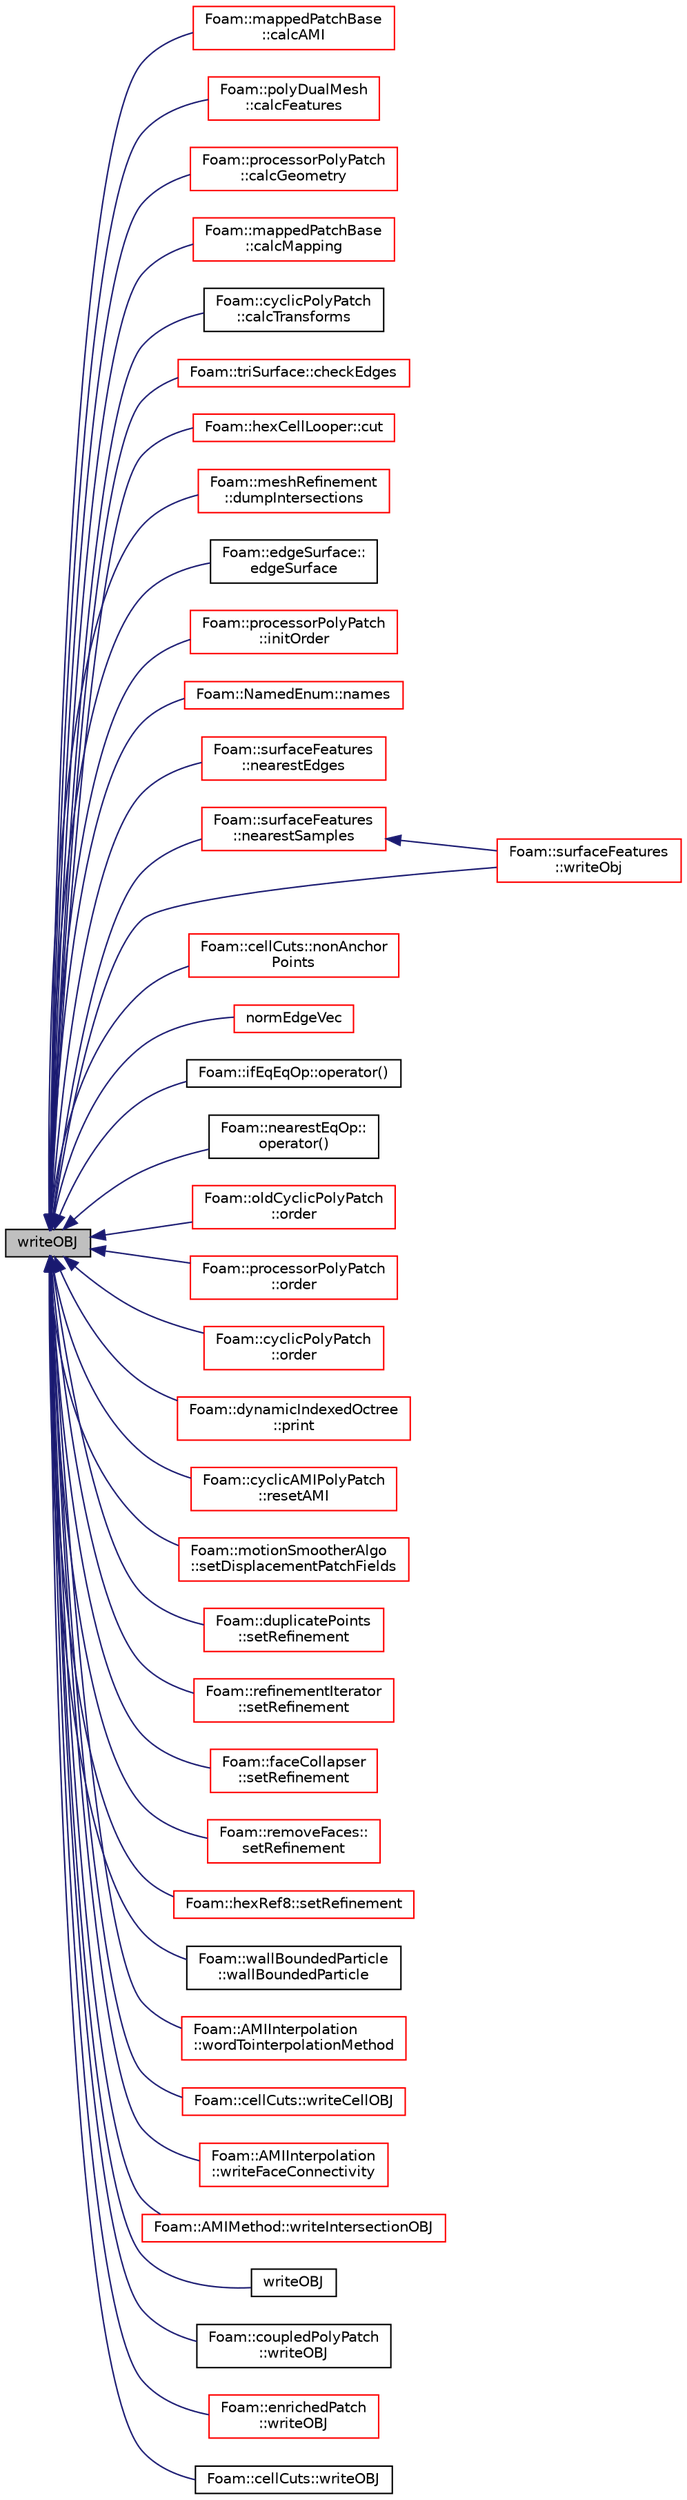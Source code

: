 digraph "writeOBJ"
{
  bgcolor="transparent";
  edge [fontname="Helvetica",fontsize="10",labelfontname="Helvetica",labelfontsize="10"];
  node [fontname="Helvetica",fontsize="10",shape=record];
  rankdir="LR";
  Node1 [label="writeOBJ",height=0.2,width=0.4,color="black", fillcolor="grey75", style="filled", fontcolor="black"];
  Node1 -> Node2 [dir="back",color="midnightblue",fontsize="10",style="solid",fontname="Helvetica"];
  Node2 [label="Foam::mappedPatchBase\l::calcAMI",height=0.2,width=0.4,color="red",URL="$a01445.html#afa9ee1ee09345abf9d30d18090559e42",tooltip="Calculate AMI interpolator. "];
  Node1 -> Node3 [dir="back",color="midnightblue",fontsize="10",style="solid",fontname="Helvetica"];
  Node3 [label="Foam::polyDualMesh\l::calcFeatures",height=0.2,width=0.4,color="red",URL="$a01945.html#a9462253b504fad04ae7194f1f17469c8",tooltip="Helper function to create feature edges and points based on. "];
  Node1 -> Node4 [dir="back",color="midnightblue",fontsize="10",style="solid",fontname="Helvetica"];
  Node4 [label="Foam::processorPolyPatch\l::calcGeometry",height=0.2,width=0.4,color="red",URL="$a02028.html#a58bb4c0382e9ee570811fb3f005a0a97",tooltip="Calculate the patch geometry. "];
  Node1 -> Node5 [dir="back",color="midnightblue",fontsize="10",style="solid",fontname="Helvetica"];
  Node5 [label="Foam::mappedPatchBase\l::calcMapping",height=0.2,width=0.4,color="red",URL="$a01445.html#a855421729b0363f1d9b0341a153f12b1",tooltip="Calculate mapping. "];
  Node1 -> Node6 [dir="back",color="midnightblue",fontsize="10",style="solid",fontname="Helvetica"];
  Node6 [label="Foam::cyclicPolyPatch\l::calcTransforms",height=0.2,width=0.4,color="black",URL="$a00492.html#afb48497736bbafb1fbb000cd218d1779",tooltip="Recalculate the transformation tensors. "];
  Node1 -> Node7 [dir="back",color="midnightblue",fontsize="10",style="solid",fontname="Helvetica"];
  Node7 [label="Foam::triSurface::checkEdges",height=0.2,width=0.4,color="red",URL="$a02754.html#a90f5f9407a227d55df8fa9120de9f122",tooltip="Check triply (or more) connected edges. "];
  Node1 -> Node8 [dir="back",color="midnightblue",fontsize="10",style="solid",fontname="Helvetica"];
  Node8 [label="Foam::hexCellLooper::cut",height=0.2,width=0.4,color="red",URL="$a01020.html#a57a0014495f8049ba5a41bc5fba01230",tooltip="Create cut along circumference of cellI. Gets current mesh cuts. "];
  Node1 -> Node9 [dir="back",color="midnightblue",fontsize="10",style="solid",fontname="Helvetica"];
  Node9 [label="Foam::meshRefinement\l::dumpIntersections",height=0.2,width=0.4,color="red",URL="$a01498.html#ab2d69c1618ec1b44a6aaa48e20b7ed16",tooltip="Debug: Write intersection information to OBJ format. "];
  Node1 -> Node10 [dir="back",color="midnightblue",fontsize="10",style="solid",fontname="Helvetica"];
  Node10 [label="Foam::edgeSurface::\ledgeSurface",height=0.2,width=0.4,color="black",URL="$a00631.html#abe6268d682c2dab294acf2175f47ca38",tooltip="Construct from surface and intersection description. "];
  Node1 -> Node11 [dir="back",color="midnightblue",fontsize="10",style="solid",fontname="Helvetica"];
  Node11 [label="Foam::processorPolyPatch\l::initOrder",height=0.2,width=0.4,color="red",URL="$a02028.html#aa56a1502e7574a1aa6661f68491bcb3c",tooltip="Initialize ordering for primitivePatch. Does not. "];
  Node1 -> Node12 [dir="back",color="midnightblue",fontsize="10",style="solid",fontname="Helvetica"];
  Node12 [label="Foam::NamedEnum::names",height=0.2,width=0.4,color="red",URL="$a01597.html#a7350da3a0edd92cd11e6c479c9967dc8"];
  Node1 -> Node13 [dir="back",color="midnightblue",fontsize="10",style="solid",fontname="Helvetica"];
  Node13 [label="Foam::surfaceFeatures\l::nearestEdges",height=0.2,width=0.4,color="red",URL="$a02547.html#ad0730de914a7db6da70faf38494a489d",tooltip="Like nearestSamples but now gets nearest point on. "];
  Node1 -> Node14 [dir="back",color="midnightblue",fontsize="10",style="solid",fontname="Helvetica"];
  Node14 [label="Foam::surfaceFeatures\l::nearestSamples",height=0.2,width=0.4,color="red",URL="$a02547.html#a05b6a62c91ca3d68db42ba635ff1f307",tooltip="Find nearest sample for selected surface points. "];
  Node14 -> Node15 [dir="back",color="midnightblue",fontsize="10",style="solid",fontname="Helvetica"];
  Node15 [label="Foam::surfaceFeatures\l::writeObj",height=0.2,width=0.4,color="red",URL="$a02547.html#af78e21d23a56aa4355af14059f2b2770",tooltip="Write to separate OBJ files (region, external, internal edges,. "];
  Node1 -> Node16 [dir="back",color="midnightblue",fontsize="10",style="solid",fontname="Helvetica"];
  Node16 [label="Foam::cellCuts::nonAnchor\lPoints",height=0.2,width=0.4,color="red",URL="$a00210.html#a8787009bd3255baa9c0480bbe3df17e3",tooltip="Invert anchor point selection. "];
  Node1 -> Node17 [dir="back",color="midnightblue",fontsize="10",style="solid",fontname="Helvetica"];
  Node17 [label="normEdgeVec",height=0.2,width=0.4,color="red",URL="$a11013.html#a7fcaaaefc5bc2d460742d9a452091d8b",tooltip="Normalized edge vector. "];
  Node1 -> Node18 [dir="back",color="midnightblue",fontsize="10",style="solid",fontname="Helvetica"];
  Node18 [label="Foam::ifEqEqOp::operator()",height=0.2,width=0.4,color="black",URL="$a01044.html#a71918488bb9f8251fb7d05ed3baeb14f"];
  Node1 -> Node19 [dir="back",color="midnightblue",fontsize="10",style="solid",fontname="Helvetica"];
  Node19 [label="Foam::nearestEqOp::\loperator()",height=0.2,width=0.4,color="black",URL="$a01604.html#aca31c134b06f127a240af78f11932306"];
  Node1 -> Node20 [dir="back",color="midnightblue",fontsize="10",style="solid",fontname="Helvetica"];
  Node20 [label="Foam::oldCyclicPolyPatch\l::order",height=0.2,width=0.4,color="red",URL="$a01738.html#a557fadfc4a0e74703deefb12da057df5",tooltip="Return new ordering for primitivePatch. "];
  Node1 -> Node21 [dir="back",color="midnightblue",fontsize="10",style="solid",fontname="Helvetica"];
  Node21 [label="Foam::processorPolyPatch\l::order",height=0.2,width=0.4,color="red",URL="$a02028.html#a557fadfc4a0e74703deefb12da057df5",tooltip="Return new ordering for primitivePatch. "];
  Node1 -> Node22 [dir="back",color="midnightblue",fontsize="10",style="solid",fontname="Helvetica"];
  Node22 [label="Foam::cyclicPolyPatch\l::order",height=0.2,width=0.4,color="red",URL="$a00492.html#a557fadfc4a0e74703deefb12da057df5",tooltip="Return new ordering for primitivePatch. "];
  Node1 -> Node23 [dir="back",color="midnightblue",fontsize="10",style="solid",fontname="Helvetica"];
  Node23 [label="Foam::dynamicIndexedOctree\l::print",height=0.2,width=0.4,color="red",URL="$a00610.html#af37344bf48f19f8647db8555d3046c66",tooltip="Print tree. Either print all indices (printContent = true) or. "];
  Node1 -> Node24 [dir="back",color="midnightblue",fontsize="10",style="solid",fontname="Helvetica"];
  Node24 [label="Foam::cyclicAMIPolyPatch\l::resetAMI",height=0.2,width=0.4,color="red",URL="$a00482.html#ac378774325ececbf6413adfeeaa2a68f",tooltip="Reset the AMI interpolator. "];
  Node1 -> Node25 [dir="back",color="midnightblue",fontsize="10",style="solid",fontname="Helvetica"];
  Node25 [label="Foam::motionSmootherAlgo\l::setDisplacementPatchFields",height=0.2,width=0.4,color="red",URL="$a01560.html#a1117a26b03c2fa65a7065fe94f32757c",tooltip="Set patch fields on displacement to be consistent with. "];
  Node1 -> Node26 [dir="back",color="midnightblue",fontsize="10",style="solid",fontname="Helvetica"];
  Node26 [label="Foam::duplicatePoints\l::setRefinement",height=0.2,width=0.4,color="red",URL="$a00602.html#a159a54964aa4001ff24e9fb05834750a",tooltip="Play commands into polyTopoChange to duplicate points. Gets. "];
  Node1 -> Node27 [dir="back",color="midnightblue",fontsize="10",style="solid",fontname="Helvetica"];
  Node27 [label="Foam::refinementIterator\l::setRefinement",height=0.2,width=0.4,color="red",URL="$a02154.html#afd8b2c75ae43c5073eece728f11ed02a",tooltip="Try to refine cells in given direction. Constructs intermediate. "];
  Node1 -> Node28 [dir="back",color="midnightblue",fontsize="10",style="solid",fontname="Helvetica"];
  Node28 [label="Foam::faceCollapser\l::setRefinement",height=0.2,width=0.4,color="red",URL="$a00733.html#a59a6ebacbd6a1a48f22424f5a8f81195",tooltip="Collapse faces along endpoints. Play commands into. "];
  Node1 -> Node29 [dir="back",color="midnightblue",fontsize="10",style="solid",fontname="Helvetica"];
  Node29 [label="Foam::removeFaces::\lsetRefinement",height=0.2,width=0.4,color="red",URL="$a02198.html#ab93e03b88d5ddae1a2a9b101a73f01e6",tooltip="Play commands into polyTopoChange to remove faces. "];
  Node1 -> Node30 [dir="back",color="midnightblue",fontsize="10",style="solid",fontname="Helvetica"];
  Node30 [label="Foam::hexRef8::setRefinement",height=0.2,width=0.4,color="red",URL="$a01022.html#a59cb8a999be096950b6cc4f7c457426b",tooltip="Insert refinement. All selected cells will be split into 8. "];
  Node1 -> Node31 [dir="back",color="midnightblue",fontsize="10",style="solid",fontname="Helvetica"];
  Node31 [label="Foam::wallBoundedParticle\l::wallBoundedParticle",height=0.2,width=0.4,color="black",URL="$a02921.html#a92bfc8a64e34d6144b1549bc7ddf4062",tooltip="Construct copy. "];
  Node1 -> Node32 [dir="back",color="midnightblue",fontsize="10",style="solid",fontname="Helvetica"];
  Node32 [label="Foam::AMIInterpolation\l::wordTointerpolationMethod",height=0.2,width=0.4,color="red",URL="$a00048.html#a60e3ed16ffdfe716b129e1e10820c506",tooltip="Convert word to interpolationMethod. "];
  Node1 -> Node33 [dir="back",color="midnightblue",fontsize="10",style="solid",fontname="Helvetica"];
  Node33 [label="Foam::cellCuts::writeCellOBJ",height=0.2,width=0.4,color="red",URL="$a00210.html#a5d10e5abd6982fceb95964d816f0c7c7",tooltip="debugging:Write edges of cell and loop "];
  Node1 -> Node34 [dir="back",color="midnightblue",fontsize="10",style="solid",fontname="Helvetica"];
  Node34 [label="Foam::AMIInterpolation\l::writeFaceConnectivity",height=0.2,width=0.4,color="red",URL="$a00048.html#a0397f855e069473e0da8d3481ee61a86",tooltip="Write face connectivity as OBJ file. "];
  Node1 -> Node35 [dir="back",color="midnightblue",fontsize="10",style="solid",fontname="Helvetica"];
  Node35 [label="Foam::AMIMethod::writeIntersectionOBJ",height=0.2,width=0.4,color="red",URL="$a00049.html#a1ae14866bd543ac18f109442e6ffe9c1",tooltip="Write triangle intersection to OBJ file. "];
  Node1 -> Node36 [dir="back",color="midnightblue",fontsize="10",style="solid",fontname="Helvetica"];
  Node36 [label="writeOBJ",height=0.2,width=0.4,color="black",URL="$a11013.html#a5b5e1fa52da2d2391b5e13b3ae46faa1",tooltip="Write obj representation of a triad. Requires the location of the. "];
  Node1 -> Node37 [dir="back",color="midnightblue",fontsize="10",style="solid",fontname="Helvetica"];
  Node37 [label="Foam::coupledPolyPatch\l::writeOBJ",height=0.2,width=0.4,color="black",URL="$a00429.html#aced11bcde5699e7ec29ee979246e8de1",tooltip="Write selected points in OBJ format. "];
  Node1 -> Node38 [dir="back",color="midnightblue",fontsize="10",style="solid",fontname="Helvetica"];
  Node38 [label="Foam::enrichedPatch\l::writeOBJ",height=0.2,width=0.4,color="red",URL="$a00651.html#a7939345a703cca7927d4b8a06d40c6a7",tooltip="Debugging: dump graphical representation to obj format file. "];
  Node1 -> Node15 [dir="back",color="midnightblue",fontsize="10",style="solid",fontname="Helvetica"];
  Node1 -> Node39 [dir="back",color="midnightblue",fontsize="10",style="solid",fontname="Helvetica"];
  Node39 [label="Foam::cellCuts::writeOBJ",height=0.2,width=0.4,color="black",URL="$a00210.html#a62e83326ed50c35a499ea761d88838be",tooltip="debugging:Write all of cuts to stream in OBJ format "];
}
